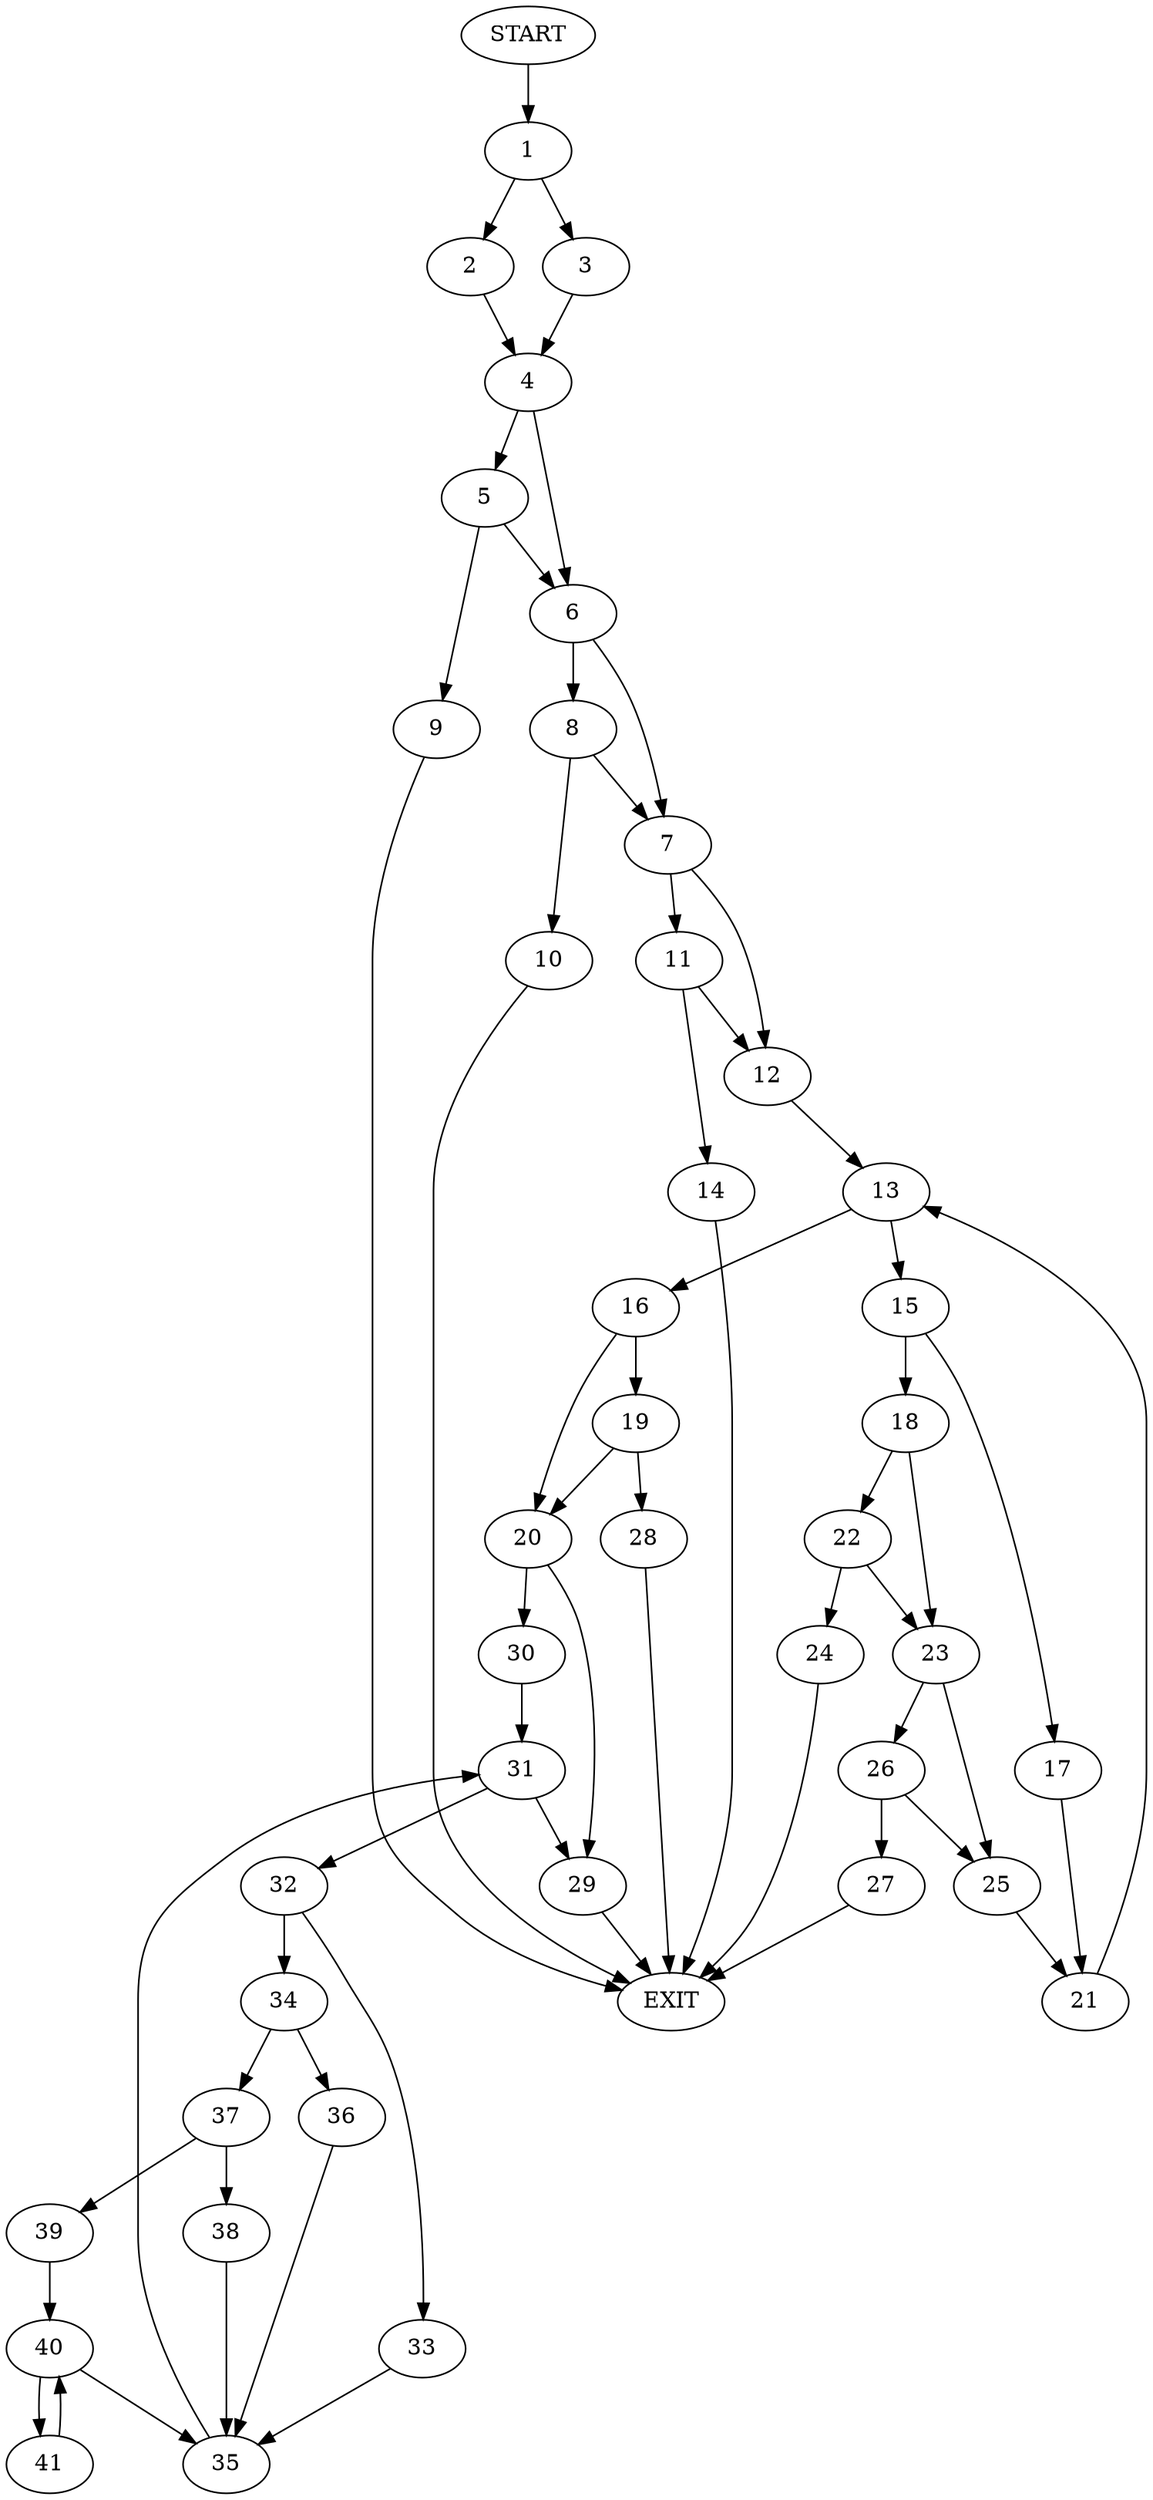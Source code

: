 digraph {
0 [label="START"]
42 [label="EXIT"]
0 -> 1
1 -> 2
1 -> 3
2 -> 4
3 -> 4
4 -> 5
4 -> 6
6 -> 7
6 -> 8
5 -> 9
5 -> 6
9 -> 42
8 -> 10
8 -> 7
7 -> 11
7 -> 12
10 -> 42
12 -> 13
11 -> 14
11 -> 12
14 -> 42
13 -> 15
13 -> 16
15 -> 17
15 -> 18
16 -> 19
16 -> 20
17 -> 21
18 -> 22
18 -> 23
21 -> 13
22 -> 24
22 -> 23
23 -> 25
23 -> 26
24 -> 42
25 -> 21
26 -> 25
26 -> 27
27 -> 42
19 -> 28
19 -> 20
20 -> 29
20 -> 30
28 -> 42
30 -> 31
29 -> 42
31 -> 29
31 -> 32
32 -> 33
32 -> 34
33 -> 35
34 -> 36
34 -> 37
35 -> 31
37 -> 38
37 -> 39
36 -> 35
38 -> 35
39 -> 40
40 -> 41
40 -> 35
41 -> 40
}
